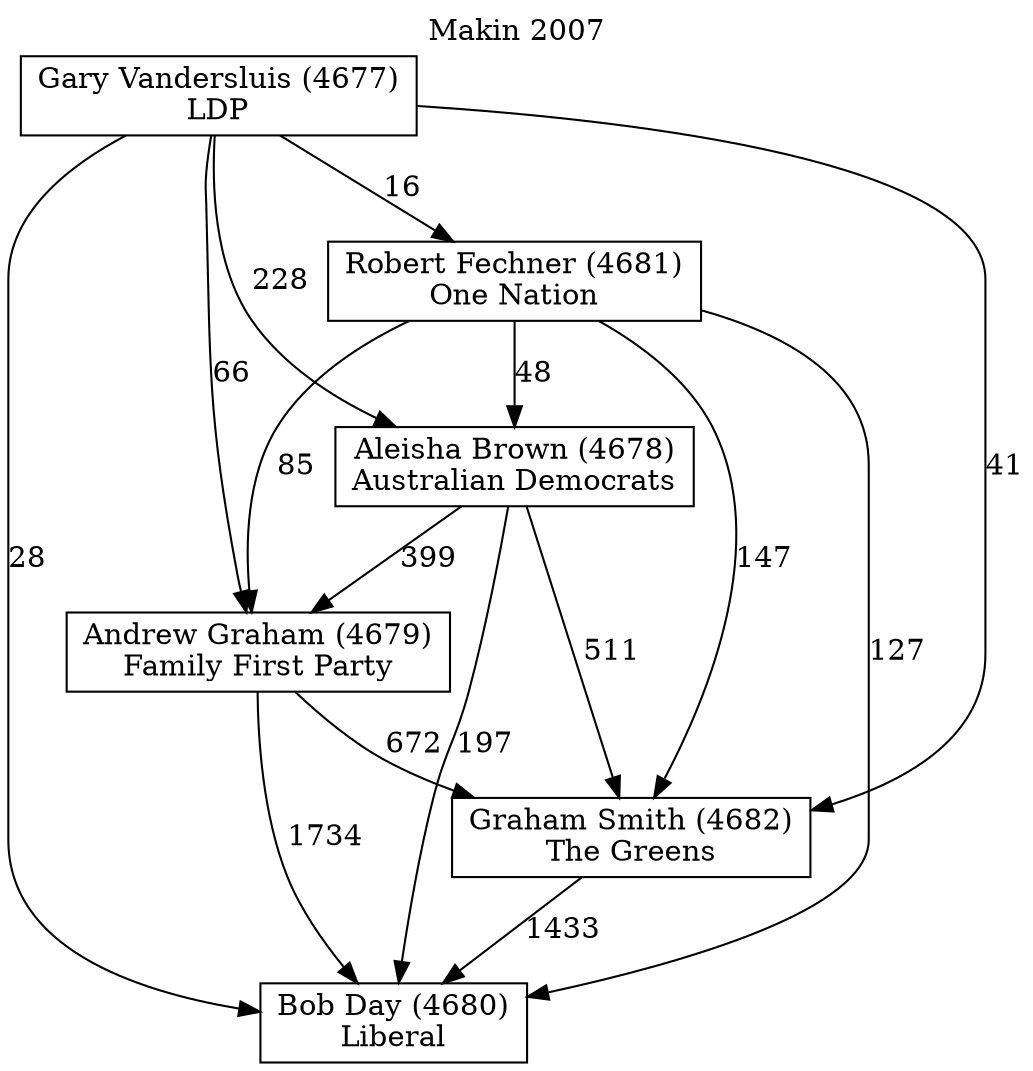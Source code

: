 // House preference flow
digraph "Bob Day (4680)_Makin_2007" {
	graph [label="Makin 2007" labelloc=t mclimit=10]
	node [shape=box]
	"Bob Day (4680)" [label="Bob Day (4680)
Liberal"]
	"Graham Smith (4682)" [label="Graham Smith (4682)
The Greens"]
	"Andrew Graham (4679)" [label="Andrew Graham (4679)
Family First Party"]
	"Aleisha Brown (4678)" [label="Aleisha Brown (4678)
Australian Democrats"]
	"Robert Fechner (4681)" [label="Robert Fechner (4681)
One Nation"]
	"Gary Vandersluis (4677)" [label="Gary Vandersluis (4677)
LDP"]
	"Graham Smith (4682)" -> "Bob Day (4680)" [label=1433]
	"Andrew Graham (4679)" -> "Graham Smith (4682)" [label=672]
	"Aleisha Brown (4678)" -> "Andrew Graham (4679)" [label=399]
	"Robert Fechner (4681)" -> "Aleisha Brown (4678)" [label=48]
	"Gary Vandersluis (4677)" -> "Robert Fechner (4681)" [label=16]
	"Andrew Graham (4679)" -> "Bob Day (4680)" [label=1734]
	"Aleisha Brown (4678)" -> "Bob Day (4680)" [label=197]
	"Robert Fechner (4681)" -> "Bob Day (4680)" [label=127]
	"Gary Vandersluis (4677)" -> "Bob Day (4680)" [label=28]
	"Gary Vandersluis (4677)" -> "Aleisha Brown (4678)" [label=228]
	"Robert Fechner (4681)" -> "Andrew Graham (4679)" [label=85]
	"Gary Vandersluis (4677)" -> "Andrew Graham (4679)" [label=66]
	"Aleisha Brown (4678)" -> "Graham Smith (4682)" [label=511]
	"Robert Fechner (4681)" -> "Graham Smith (4682)" [label=147]
	"Gary Vandersluis (4677)" -> "Graham Smith (4682)" [label=41]
}
